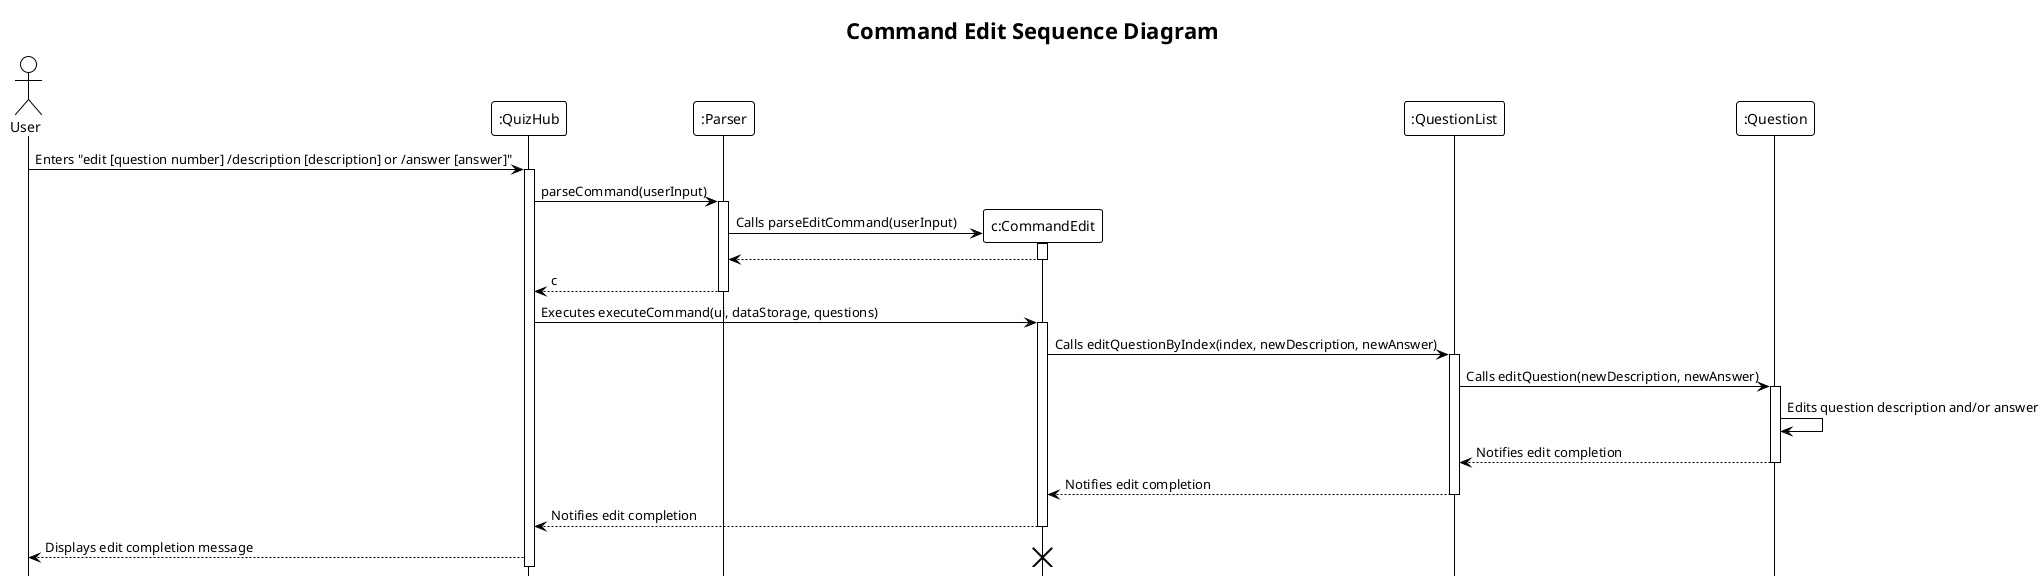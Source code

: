 @startuml
!theme plain
hide footbox
title Command Edit Sequence Diagram

actor User
participant QuizHub as ":QuizHub"
participant Parser as ":Parser"
participant CommandEdit as "c:CommandEdit"
participant QuestionList as ":QuestionList"
participant Question as ":Question"

User -> QuizHub: Enters "edit [question number] /description [description] or /answer [answer]"
activate QuizHub
QuizHub -> Parser : parseCommand(userInput)
activate Parser
create CommandEdit
Parser -> CommandEdit: Calls parseEditCommand(userInput)

activate CommandEdit
CommandEdit --> Parser
deactivate CommandEdit
Parser --> QuizHub : c
deactivate Parser
QuizHub -> CommandEdit: Executes executeCommand(ui, dataStorage, questions)
activate CommandEdit
CommandEdit -> QuestionList: Calls editQuestionByIndex(index, newDescription, newAnswer)
activate QuestionList
QuestionList -> Question: Calls editQuestion(newDescription, newAnswer)
activate Question
Question -> Question: Edits question description and/or answer
Question --> QuestionList: Notifies edit completion
deactivate Question
QuestionList --> CommandEdit: Notifies edit completion
deactivate QuestionList
CommandEdit --> QuizHub: Notifies edit completion
deactivate CommandEdit
QuizHub --> User: Displays edit completion message
destroy CommandEdit

@enduml
